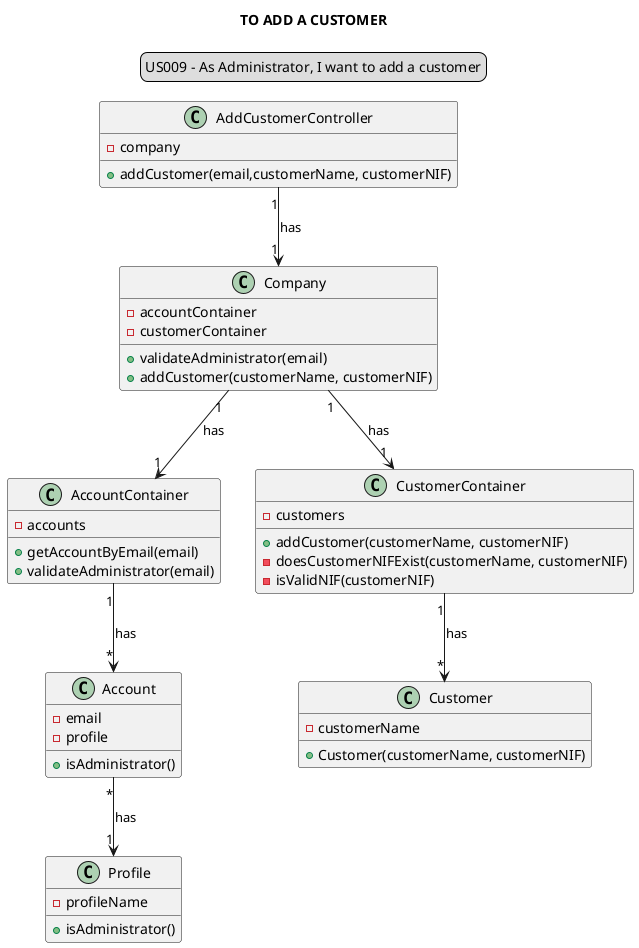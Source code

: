 @startuml
skinparam sequenceMessageAlign center
title TO ADD A CUSTOMER
legend top
US009 - As Administrator, I want to add a customer
end legend
class "AddCustomerController" {
-company
+addCustomer(email,customerName, customerNIF)
}
class "Company"{
-accountContainer
-customerContainer
+validateAdministrator(email)
+addCustomer(customerName, customerNIF)
}
class "AccountContainer"{
-accounts
+getAccountByEmail(email)
+validateAdministrator(email)
}
class "Account"{
-email
- profile
+isAdministrator()
}

class Profile{
-profileName
+isAdministrator()
}

class "CustomerContainer"{
-customers
+addCustomer(customerName, customerNIF)
-doesCustomerNIFExist(customerName, customerNIF)
- isValidNIF(customerNIF)
}
class "Customer"{
-customerName
+Customer(customerName, customerNIF)
}
"AddCustomerController" "1"-->"1" "Company" : has
"Company" "1"-->"1" "CustomerContainer": has
"Company" "1"-->"1" "AccountContainer": has
"CustomerContainer" "1"-->"*" "Customer": has
"AccountContainer" "1" --> "*" "Account": has
"Account" "*"-->"1" "Profile" : has
@enduml